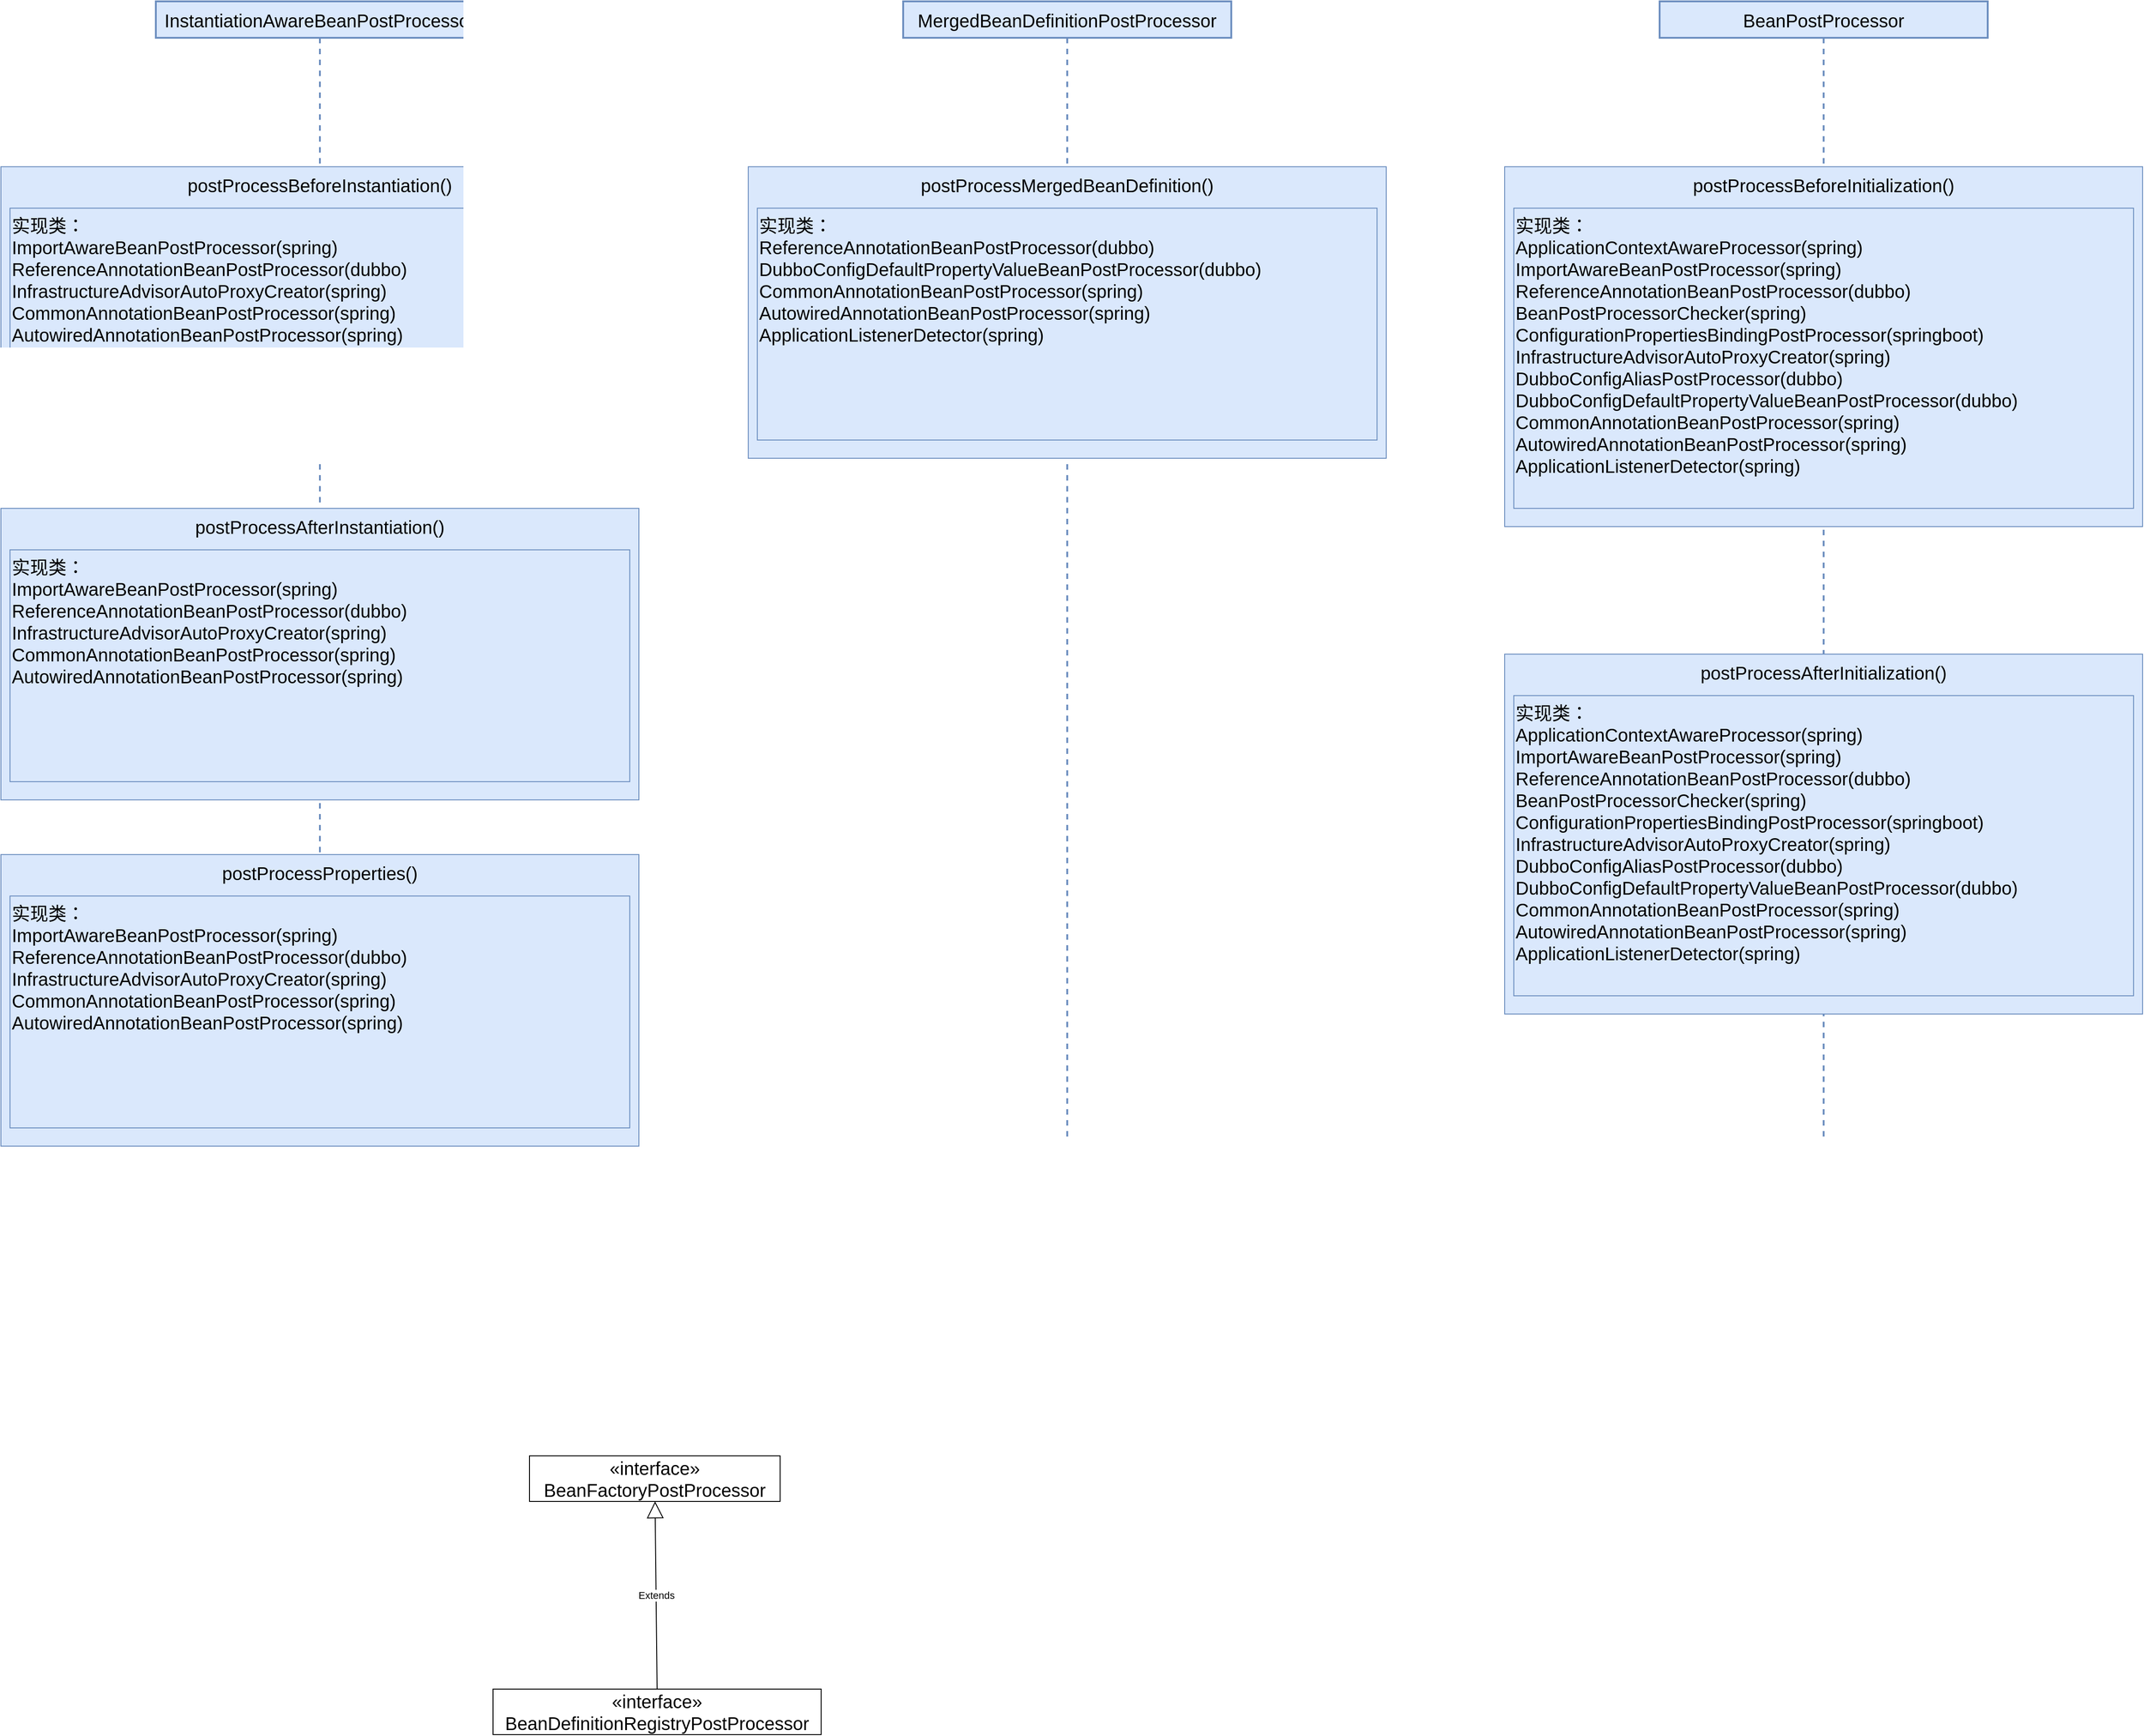 <mxfile version="28.2.5">
  <diagram name="第 1 页" id="A2wYnKDMZFF023bxGnZ8">
    <mxGraphModel dx="574" dy="822" grid="1" gridSize="10" guides="1" tooltips="1" connect="1" arrows="1" fold="1" page="1" pageScale="1" pageWidth="827" pageHeight="1169" math="0" shadow="0">
      <root>
        <mxCell id="0" />
        <mxCell id="1" parent="0" />
        <mxCell id="tHCy42ypWK_uThyhraDl-21" value="InstantiationAwareBeanPostProcessor" style="shape=umlLifeline;perimeter=lifelinePerimeter;whiteSpace=wrap;html=1;container=1;dropTarget=0;collapsible=0;recursiveResize=0;outlineConnect=0;portConstraint=eastwest;newEdgeStyle={&quot;curved&quot;:0,&quot;rounded&quot;:0};fontSize=20;fillColor=#dae8fc;strokeColor=#6c8ebf;strokeWidth=2;" parent="1" vertex="1">
          <mxGeometry x="1200" y="83.5" width="360" height="1250" as="geometry" />
        </mxCell>
        <mxCell id="tHCy42ypWK_uThyhraDl-22" value="" style="html=1;whiteSpace=wrap;fontSize=20;fillColor=#dae8fc;strokeColor=#6c8ebf;" parent="1" vertex="1">
          <mxGeometry x="1030" y="265" width="700" height="320" as="geometry" />
        </mxCell>
        <mxCell id="tHCy42ypWK_uThyhraDl-32" value="&lt;span style=&quot;font-size: 20px;&quot;&gt;postProcessBeforeInstantiation()&lt;/span&gt;" style="text;html=1;align=center;verticalAlign=middle;whiteSpace=wrap;rounded=0;" parent="1" vertex="1">
          <mxGeometry x="1220" y="270" width="320" height="30" as="geometry" />
        </mxCell>
        <mxCell id="tHCy42ypWK_uThyhraDl-36" value="实现类：&lt;div&gt;&lt;div&gt;ImportAwareBeanPostProcessor(spring)&lt;/div&gt;&lt;div&gt;ReferenceAnnotationBeanPostProcessor(dubbo)&lt;/div&gt;&lt;div&gt;InfrastructureAdvisorAutoProxyCreator(spring)&lt;/div&gt;&lt;div&gt;CommonAnnotationBeanPostProcessor(spring)&lt;/div&gt;&lt;div&gt;AutowiredAnnotationBeanPostProcessor(spring)&lt;/div&gt;&lt;/div&gt;" style="html=1;whiteSpace=wrap;fontSize=20;fillColor=#dae8fc;strokeColor=#6c8ebf;align=left;verticalAlign=top;" parent="1" vertex="1">
          <mxGeometry x="1040" y="310.5" width="680" height="254.5" as="geometry" />
        </mxCell>
        <mxCell id="n19u1ry27cD0LqS_BJkc-1" value="MergedBeanDefinitionPostProcessor" style="shape=umlLifeline;perimeter=lifelinePerimeter;whiteSpace=wrap;html=1;container=1;dropTarget=0;collapsible=0;recursiveResize=0;outlineConnect=0;portConstraint=eastwest;newEdgeStyle={&quot;curved&quot;:0,&quot;rounded&quot;:0};fontSize=20;fillColor=#dae8fc;strokeColor=#6c8ebf;strokeWidth=2;" parent="1" vertex="1">
          <mxGeometry x="2020" y="83.5" width="360" height="1250" as="geometry" />
        </mxCell>
        <mxCell id="n19u1ry27cD0LqS_BJkc-2" value="" style="html=1;whiteSpace=wrap;fontSize=20;fillColor=#dae8fc;strokeColor=#6c8ebf;" parent="1" vertex="1">
          <mxGeometry x="1850" y="265" width="700" height="320" as="geometry" />
        </mxCell>
        <mxCell id="n19u1ry27cD0LqS_BJkc-3" value="&lt;span style=&quot;font-size: 20px;&quot;&gt;postProcessMergedBeanDefinition()&lt;/span&gt;" style="text;html=1;align=center;verticalAlign=middle;whiteSpace=wrap;rounded=0;" parent="1" vertex="1">
          <mxGeometry x="2040" y="270" width="320" height="30" as="geometry" />
        </mxCell>
        <mxCell id="n19u1ry27cD0LqS_BJkc-4" value="实现类：&lt;div&gt;&lt;div&gt;ReferenceAnnotationBeanPostProcessor(dubbo)&lt;/div&gt;&lt;div&gt;DubboConfigDefaultPropertyValueBeanPostProcessor(dubbo)&lt;/div&gt;&lt;div&gt;CommonAnnotationBeanPostProcessor(spring)&lt;/div&gt;&lt;div&gt;AutowiredAnnotationBeanPostProcessor(spring)&lt;/div&gt;&lt;div&gt;ApplicationListenerDetector(spring)&lt;/div&gt;&lt;/div&gt;" style="html=1;whiteSpace=wrap;fontSize=20;fillColor=#dae8fc;strokeColor=#6c8ebf;align=left;verticalAlign=top;" parent="1" vertex="1">
          <mxGeometry x="1860" y="310.5" width="680" height="254.5" as="geometry" />
        </mxCell>
        <mxCell id="n19u1ry27cD0LqS_BJkc-5" value="BeanPostProcessor" style="shape=umlLifeline;perimeter=lifelinePerimeter;whiteSpace=wrap;html=1;container=1;dropTarget=0;collapsible=0;recursiveResize=0;outlineConnect=0;portConstraint=eastwest;newEdgeStyle={&quot;curved&quot;:0,&quot;rounded&quot;:0};fontSize=20;fillColor=#dae8fc;strokeColor=#6c8ebf;strokeWidth=2;" parent="1" vertex="1">
          <mxGeometry x="2850" y="83.5" width="360" height="1250" as="geometry" />
        </mxCell>
        <mxCell id="n19u1ry27cD0LqS_BJkc-6" value="" style="html=1;whiteSpace=wrap;fontSize=20;fillColor=#dae8fc;strokeColor=#6c8ebf;" parent="1" vertex="1">
          <mxGeometry x="2680" y="265" width="700" height="395" as="geometry" />
        </mxCell>
        <mxCell id="n19u1ry27cD0LqS_BJkc-7" value="&lt;span style=&quot;font-size: 20px;&quot;&gt;postProcessBeforeInitialization()&lt;/span&gt;" style="text;html=1;align=center;verticalAlign=middle;whiteSpace=wrap;rounded=0;" parent="1" vertex="1">
          <mxGeometry x="2870" y="270" width="320" height="30" as="geometry" />
        </mxCell>
        <mxCell id="n19u1ry27cD0LqS_BJkc-8" value="实现类：&lt;div&gt;&lt;div&gt;ApplicationContextAwareProcessor(spring)&lt;/div&gt;&lt;div&gt;ImportAwareBeanPostProcessor(spring)&lt;/div&gt;&lt;div&gt;ReferenceAnnotationBeanPostProcessor(dubbo)&lt;/div&gt;&lt;div&gt;BeanPostProcessorChecker(spring)&lt;/div&gt;&lt;div&gt;ConfigurationPropertiesBindingPostProcessor(springboot)&lt;/div&gt;&lt;div&gt;InfrastructureAdvisorAutoProxyCreator(spring)&lt;/div&gt;&lt;div&gt;DubboConfigAliasPostProcessor(dubbo)&lt;/div&gt;&lt;div&gt;DubboConfigDefaultPropertyValueBeanPostProcessor(dubbo)&lt;/div&gt;&lt;div&gt;CommonAnnotationBeanPostProcessor(spring)&lt;/div&gt;&lt;div&gt;AutowiredAnnotationBeanPostProcessor(spring)&lt;/div&gt;&lt;div&gt;ApplicationListenerDetector(spring)&lt;/div&gt;&lt;/div&gt;" style="html=1;whiteSpace=wrap;fontSize=20;fillColor=#dae8fc;strokeColor=#6c8ebf;align=left;verticalAlign=top;" parent="1" vertex="1">
          <mxGeometry x="2690" y="310.5" width="680" height="329.5" as="geometry" />
        </mxCell>
        <mxCell id="n19u1ry27cD0LqS_BJkc-9" value="" style="html=1;whiteSpace=wrap;fontSize=20;fillColor=#dae8fc;strokeColor=#6c8ebf;" parent="1" vertex="1">
          <mxGeometry x="2680" y="800" width="700" height="395" as="geometry" />
        </mxCell>
        <mxCell id="n19u1ry27cD0LqS_BJkc-10" value="&lt;span style=&quot;font-size: 20px;&quot;&gt;postProcessAfterInitialization()&lt;/span&gt;" style="text;html=1;align=center;verticalAlign=middle;whiteSpace=wrap;rounded=0;" parent="1" vertex="1">
          <mxGeometry x="2870" y="805" width="320" height="30" as="geometry" />
        </mxCell>
        <mxCell id="n19u1ry27cD0LqS_BJkc-11" value="实现类：&lt;div&gt;&lt;div&gt;ApplicationContextAwareProcessor(spring)&lt;/div&gt;&lt;div&gt;ImportAwareBeanPostProcessor(spring)&lt;/div&gt;&lt;div&gt;ReferenceAnnotationBeanPostProcessor(dubbo)&lt;/div&gt;&lt;div&gt;BeanPostProcessorChecker(spring)&lt;/div&gt;&lt;div&gt;ConfigurationPropertiesBindingPostProcessor(springboot)&lt;/div&gt;&lt;div&gt;InfrastructureAdvisorAutoProxyCreator(spring)&lt;/div&gt;&lt;div&gt;DubboConfigAliasPostProcessor(dubbo)&lt;/div&gt;&lt;div&gt;DubboConfigDefaultPropertyValueBeanPostProcessor(dubbo)&lt;/div&gt;&lt;div&gt;CommonAnnotationBeanPostProcessor(spring)&lt;/div&gt;&lt;div&gt;AutowiredAnnotationBeanPostProcessor(spring)&lt;/div&gt;&lt;div&gt;ApplicationListenerDetector(spring)&lt;/div&gt;&lt;/div&gt;" style="html=1;whiteSpace=wrap;fontSize=20;fillColor=#dae8fc;strokeColor=#6c8ebf;align=left;verticalAlign=top;" parent="1" vertex="1">
          <mxGeometry x="2690" y="845.5" width="680" height="329.5" as="geometry" />
        </mxCell>
        <mxCell id="yI-EZk0S1EZzeun1jOw1-1" value="" style="html=1;whiteSpace=wrap;fontSize=20;fillColor=#dae8fc;strokeColor=#6c8ebf;" parent="1" vertex="1">
          <mxGeometry x="1030" y="640" width="700" height="320" as="geometry" />
        </mxCell>
        <mxCell id="yI-EZk0S1EZzeun1jOw1-2" value="&lt;span style=&quot;font-size: 20px;&quot;&gt;postProcessAfterInstantiation()&lt;/span&gt;" style="text;html=1;align=center;verticalAlign=middle;whiteSpace=wrap;rounded=0;" parent="1" vertex="1">
          <mxGeometry x="1220" y="645" width="320" height="30" as="geometry" />
        </mxCell>
        <mxCell id="yI-EZk0S1EZzeun1jOw1-3" value="实现类：&lt;div&gt;&lt;div&gt;ImportAwareBeanPostProcessor(spring)&lt;/div&gt;&lt;div&gt;ReferenceAnnotationBeanPostProcessor(dubbo)&lt;/div&gt;&lt;div&gt;InfrastructureAdvisorAutoProxyCreator(spring)&lt;/div&gt;&lt;div&gt;CommonAnnotationBeanPostProcessor(spring)&lt;/div&gt;&lt;div&gt;AutowiredAnnotationBeanPostProcessor(spring)&lt;/div&gt;&lt;/div&gt;" style="html=1;whiteSpace=wrap;fontSize=20;fillColor=#dae8fc;strokeColor=#6c8ebf;align=left;verticalAlign=top;" parent="1" vertex="1">
          <mxGeometry x="1040" y="685.5" width="680" height="254.5" as="geometry" />
        </mxCell>
        <mxCell id="yI-EZk0S1EZzeun1jOw1-4" value="" style="html=1;whiteSpace=wrap;fontSize=20;fillColor=#dae8fc;strokeColor=#6c8ebf;" parent="1" vertex="1">
          <mxGeometry x="1030" y="1020" width="700" height="320" as="geometry" />
        </mxCell>
        <mxCell id="yI-EZk0S1EZzeun1jOw1-5" value="&lt;span style=&quot;font-size: 20px;&quot;&gt;postProcessProperties()&lt;/span&gt;" style="text;html=1;align=center;verticalAlign=middle;whiteSpace=wrap;rounded=0;" parent="1" vertex="1">
          <mxGeometry x="1220" y="1025" width="320" height="30" as="geometry" />
        </mxCell>
        <mxCell id="yI-EZk0S1EZzeun1jOw1-6" value="实现类：&lt;div&gt;&lt;div&gt;ImportAwareBeanPostProcessor(spring)&lt;/div&gt;&lt;div&gt;ReferenceAnnotationBeanPostProcessor(dubbo)&lt;/div&gt;&lt;div&gt;InfrastructureAdvisorAutoProxyCreator(spring)&lt;/div&gt;&lt;div&gt;CommonAnnotationBeanPostProcessor(spring)&lt;/div&gt;&lt;div&gt;AutowiredAnnotationBeanPostProcessor(spring)&lt;/div&gt;&lt;/div&gt;" style="html=1;whiteSpace=wrap;fontSize=20;fillColor=#dae8fc;strokeColor=#6c8ebf;align=left;verticalAlign=top;" parent="1" vertex="1">
          <mxGeometry x="1040" y="1065.5" width="680" height="254.5" as="geometry" />
        </mxCell>
        <mxCell id="xk5tYCvniCtNbGgYRkhY-1" value="«interface»&lt;br&gt;BeanFactoryPostProcessor" style="html=1;whiteSpace=wrap;fontSize=20;" vertex="1" parent="1">
          <mxGeometry x="1610" y="1680" width="275" height="50" as="geometry" />
        </mxCell>
        <mxCell id="xk5tYCvniCtNbGgYRkhY-3" value="«interface»&lt;br&gt;BeanDefinitionRegistryPostProcessor" style="html=1;whiteSpace=wrap;fontSize=20;" vertex="1" parent="1">
          <mxGeometry x="1570" y="1936" width="360" height="50" as="geometry" />
        </mxCell>
        <mxCell id="xk5tYCvniCtNbGgYRkhY-7" value="Extends" style="endArrow=block;endSize=16;endFill=0;html=1;rounded=0;exitX=0.5;exitY=0;exitDx=0;exitDy=0;" edge="1" parent="1" source="xk5tYCvniCtNbGgYRkhY-3" target="xk5tYCvniCtNbGgYRkhY-1">
          <mxGeometry width="160" relative="1" as="geometry">
            <mxPoint x="1590" y="1820" as="sourcePoint" />
            <mxPoint x="1750" y="1820" as="targetPoint" />
          </mxGeometry>
        </mxCell>
      </root>
    </mxGraphModel>
  </diagram>
</mxfile>
